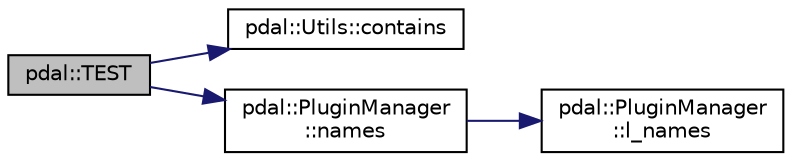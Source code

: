 digraph "pdal::TEST"
{
  edge [fontname="Helvetica",fontsize="10",labelfontname="Helvetica",labelfontsize="10"];
  node [fontname="Helvetica",fontsize="10",shape=record];
  rankdir="LR";
  Node1 [label="pdal::TEST",height=0.2,width=0.4,color="black", fillcolor="grey75", style="filled", fontcolor="black"];
  Node1 -> Node2 [color="midnightblue",fontsize="10",style="solid",fontname="Helvetica"];
  Node2 [label="pdal::Utils::contains",height=0.2,width=0.4,color="black", fillcolor="white", style="filled",URL="$namespacepdal_1_1Utils.html#a3e140e4c0c21d020c56c0b8d58b8cb5b"];
  Node1 -> Node3 [color="midnightblue",fontsize="10",style="solid",fontname="Helvetica"];
  Node3 [label="pdal::PluginManager\l::names",height=0.2,width=0.4,color="black", fillcolor="white", style="filled",URL="$classpdal_1_1PluginManager.html#a494f92a49079015190f9f8d9e5267779"];
  Node3 -> Node4 [color="midnightblue",fontsize="10",style="solid",fontname="Helvetica"];
  Node4 [label="pdal::PluginManager\l::l_names",height=0.2,width=0.4,color="black", fillcolor="white", style="filled",URL="$classpdal_1_1PluginManager.html#ab1040369e315ab5d6f15033e098e0652"];
}
